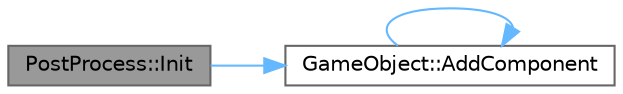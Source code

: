 digraph "PostProcess::Init"
{
 // LATEX_PDF_SIZE
  bgcolor="transparent";
  edge [fontname=Helvetica,fontsize=10,labelfontname=Helvetica,labelfontsize=10];
  node [fontname=Helvetica,fontsize=10,shape=box,height=0.2,width=0.4];
  rankdir="LR";
  Node1 [id="Node000001",label="PostProcess::Init",height=0.2,width=0.4,color="gray40", fillcolor="grey60", style="filled", fontcolor="black",tooltip="オブジェクトの初期化を行います。"];
  Node1 -> Node2 [id="edge3_Node000001_Node000002",color="steelblue1",style="solid",tooltip=" "];
  Node2 [id="Node000002",label="GameObject::AddComponent",height=0.2,width=0.4,color="grey40", fillcolor="white", style="filled",URL="$class_game_object.html#a811dc08b79009b3af153721df972e761",tooltip="オブジェクトに新しいコンポーネントを追加します。"];
  Node2 -> Node2 [id="edge4_Node000002_Node000002",color="steelblue1",style="solid",tooltip=" "];
}
